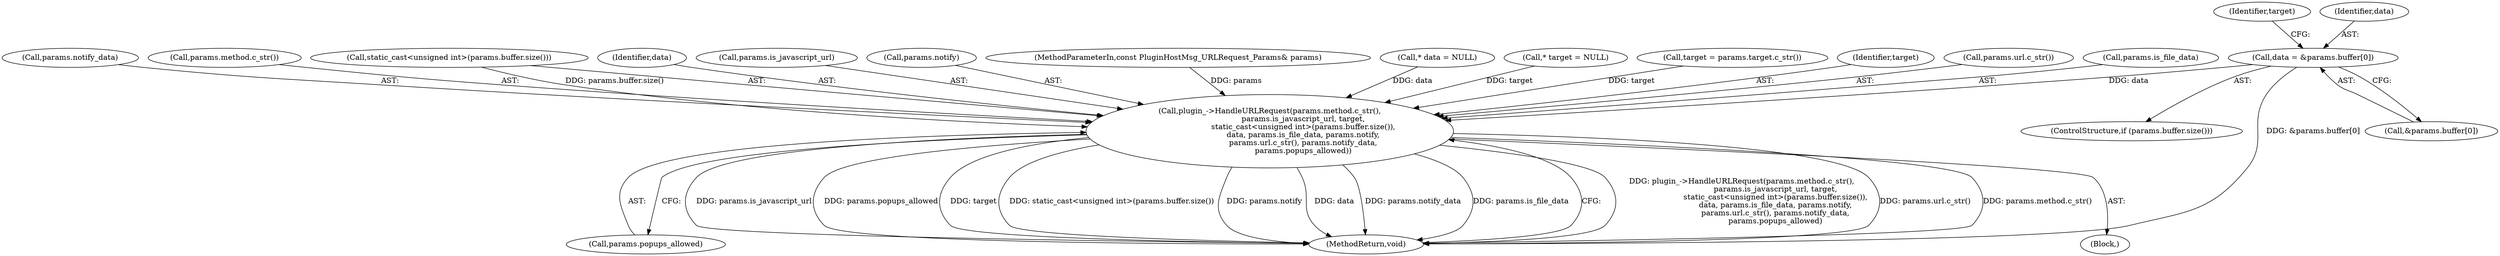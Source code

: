 digraph "1_Chrome_ea3d1d84be3d6f97bf50e76511c9e26af6895533_18@array" {
"1000109" [label="(Call,data = &params.buffer[0])"];
"1000126" [label="(Call,plugin_->HandleURLRequest(params.method.c_str(),\n                            params.is_javascript_url, target,\n                            static_cast<unsigned int>(params.buffer.size()),\n                            data, params.is_file_data, params.notify,\n                            params.url.c_str(), params.notify_data,\n                            params.popups_allowed))"];
"1000123" [label="(Call,target = params.target.c_str())"];
"1000146" [label="(Call,params.popups_allowed)"];
"1000131" [label="(Identifier,target)"];
"1000142" [label="(Call,params.url.c_str())"];
"1000119" [label="(Identifier,target)"];
"1000136" [label="(Call,params.is_file_data)"];
"1000143" [label="(Call,params.notify_data)"];
"1000126" [label="(Call,plugin_->HandleURLRequest(params.method.c_str(),\n                            params.is_javascript_url, target,\n                            static_cast<unsigned int>(params.buffer.size()),\n                            data, params.is_file_data, params.notify,\n                            params.url.c_str(), params.notify_data,\n                            params.popups_allowed))"];
"1000127" [label="(Call,params.method.c_str())"];
"1000111" [label="(Call,&params.buffer[0])"];
"1000132" [label="(Call,static_cast<unsigned int>(params.buffer.size()))"];
"1000135" [label="(Identifier,data)"];
"1000109" [label="(Call,data = &params.buffer[0])"];
"1000128" [label="(Call,params.is_javascript_url)"];
"1000139" [label="(Call,params.notify)"];
"1000101" [label="(MethodParameterIn,const PluginHostMsg_URLRequest_Params& params)"];
"1000149" [label="(MethodReturn,void)"];
"1000110" [label="(Identifier,data)"];
"1000107" [label="(ControlStructure,if (params.buffer.size()))"];
"1000104" [label="(Call,* data = NULL)"];
"1000118" [label="(Call,* target = NULL)"];
"1000102" [label="(Block,)"];
"1000109" -> "1000107"  [label="AST: "];
"1000109" -> "1000111"  [label="CFG: "];
"1000110" -> "1000109"  [label="AST: "];
"1000111" -> "1000109"  [label="AST: "];
"1000119" -> "1000109"  [label="CFG: "];
"1000109" -> "1000149"  [label="DDG: &params.buffer[0]"];
"1000109" -> "1000126"  [label="DDG: data"];
"1000126" -> "1000102"  [label="AST: "];
"1000126" -> "1000146"  [label="CFG: "];
"1000127" -> "1000126"  [label="AST: "];
"1000128" -> "1000126"  [label="AST: "];
"1000131" -> "1000126"  [label="AST: "];
"1000132" -> "1000126"  [label="AST: "];
"1000135" -> "1000126"  [label="AST: "];
"1000136" -> "1000126"  [label="AST: "];
"1000139" -> "1000126"  [label="AST: "];
"1000142" -> "1000126"  [label="AST: "];
"1000143" -> "1000126"  [label="AST: "];
"1000146" -> "1000126"  [label="AST: "];
"1000149" -> "1000126"  [label="CFG: "];
"1000126" -> "1000149"  [label="DDG: plugin_->HandleURLRequest(params.method.c_str(),\n                            params.is_javascript_url, target,\n                            static_cast<unsigned int>(params.buffer.size()),\n                            data, params.is_file_data, params.notify,\n                            params.url.c_str(), params.notify_data,\n                            params.popups_allowed)"];
"1000126" -> "1000149"  [label="DDG: params.url.c_str()"];
"1000126" -> "1000149"  [label="DDG: params.method.c_str()"];
"1000126" -> "1000149"  [label="DDG: params.is_javascript_url"];
"1000126" -> "1000149"  [label="DDG: params.popups_allowed"];
"1000126" -> "1000149"  [label="DDG: target"];
"1000126" -> "1000149"  [label="DDG: static_cast<unsigned int>(params.buffer.size())"];
"1000126" -> "1000149"  [label="DDG: params.notify"];
"1000126" -> "1000149"  [label="DDG: data"];
"1000126" -> "1000149"  [label="DDG: params.notify_data"];
"1000126" -> "1000149"  [label="DDG: params.is_file_data"];
"1000101" -> "1000126"  [label="DDG: params"];
"1000118" -> "1000126"  [label="DDG: target"];
"1000123" -> "1000126"  [label="DDG: target"];
"1000132" -> "1000126"  [label="DDG: params.buffer.size()"];
"1000104" -> "1000126"  [label="DDG: data"];
}
